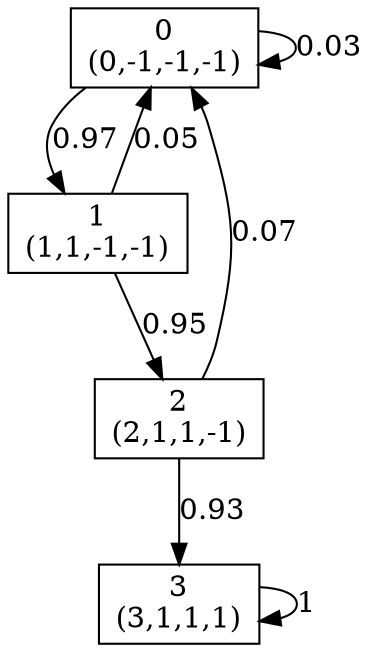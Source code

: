 digraph P {
node [shape=box];
0 -> 0 [ label="0.03" ];
0 -> 1 [ label="0.97" ];
1 -> 0 [ label="0.05" ];
1 -> 2 [ label="0.95" ];
2 -> 0 [ label="0.07" ];
2 -> 3 [ label="0.93" ];
3 -> 3 [ label="1" ];
0 [label="0\n(0,-1,-1,-1)"];
1 [label="1\n(1,1,-1,-1)"];
2 [label="2\n(2,1,1,-1)"];
3 [label="3\n(3,1,1,1)"];
}
